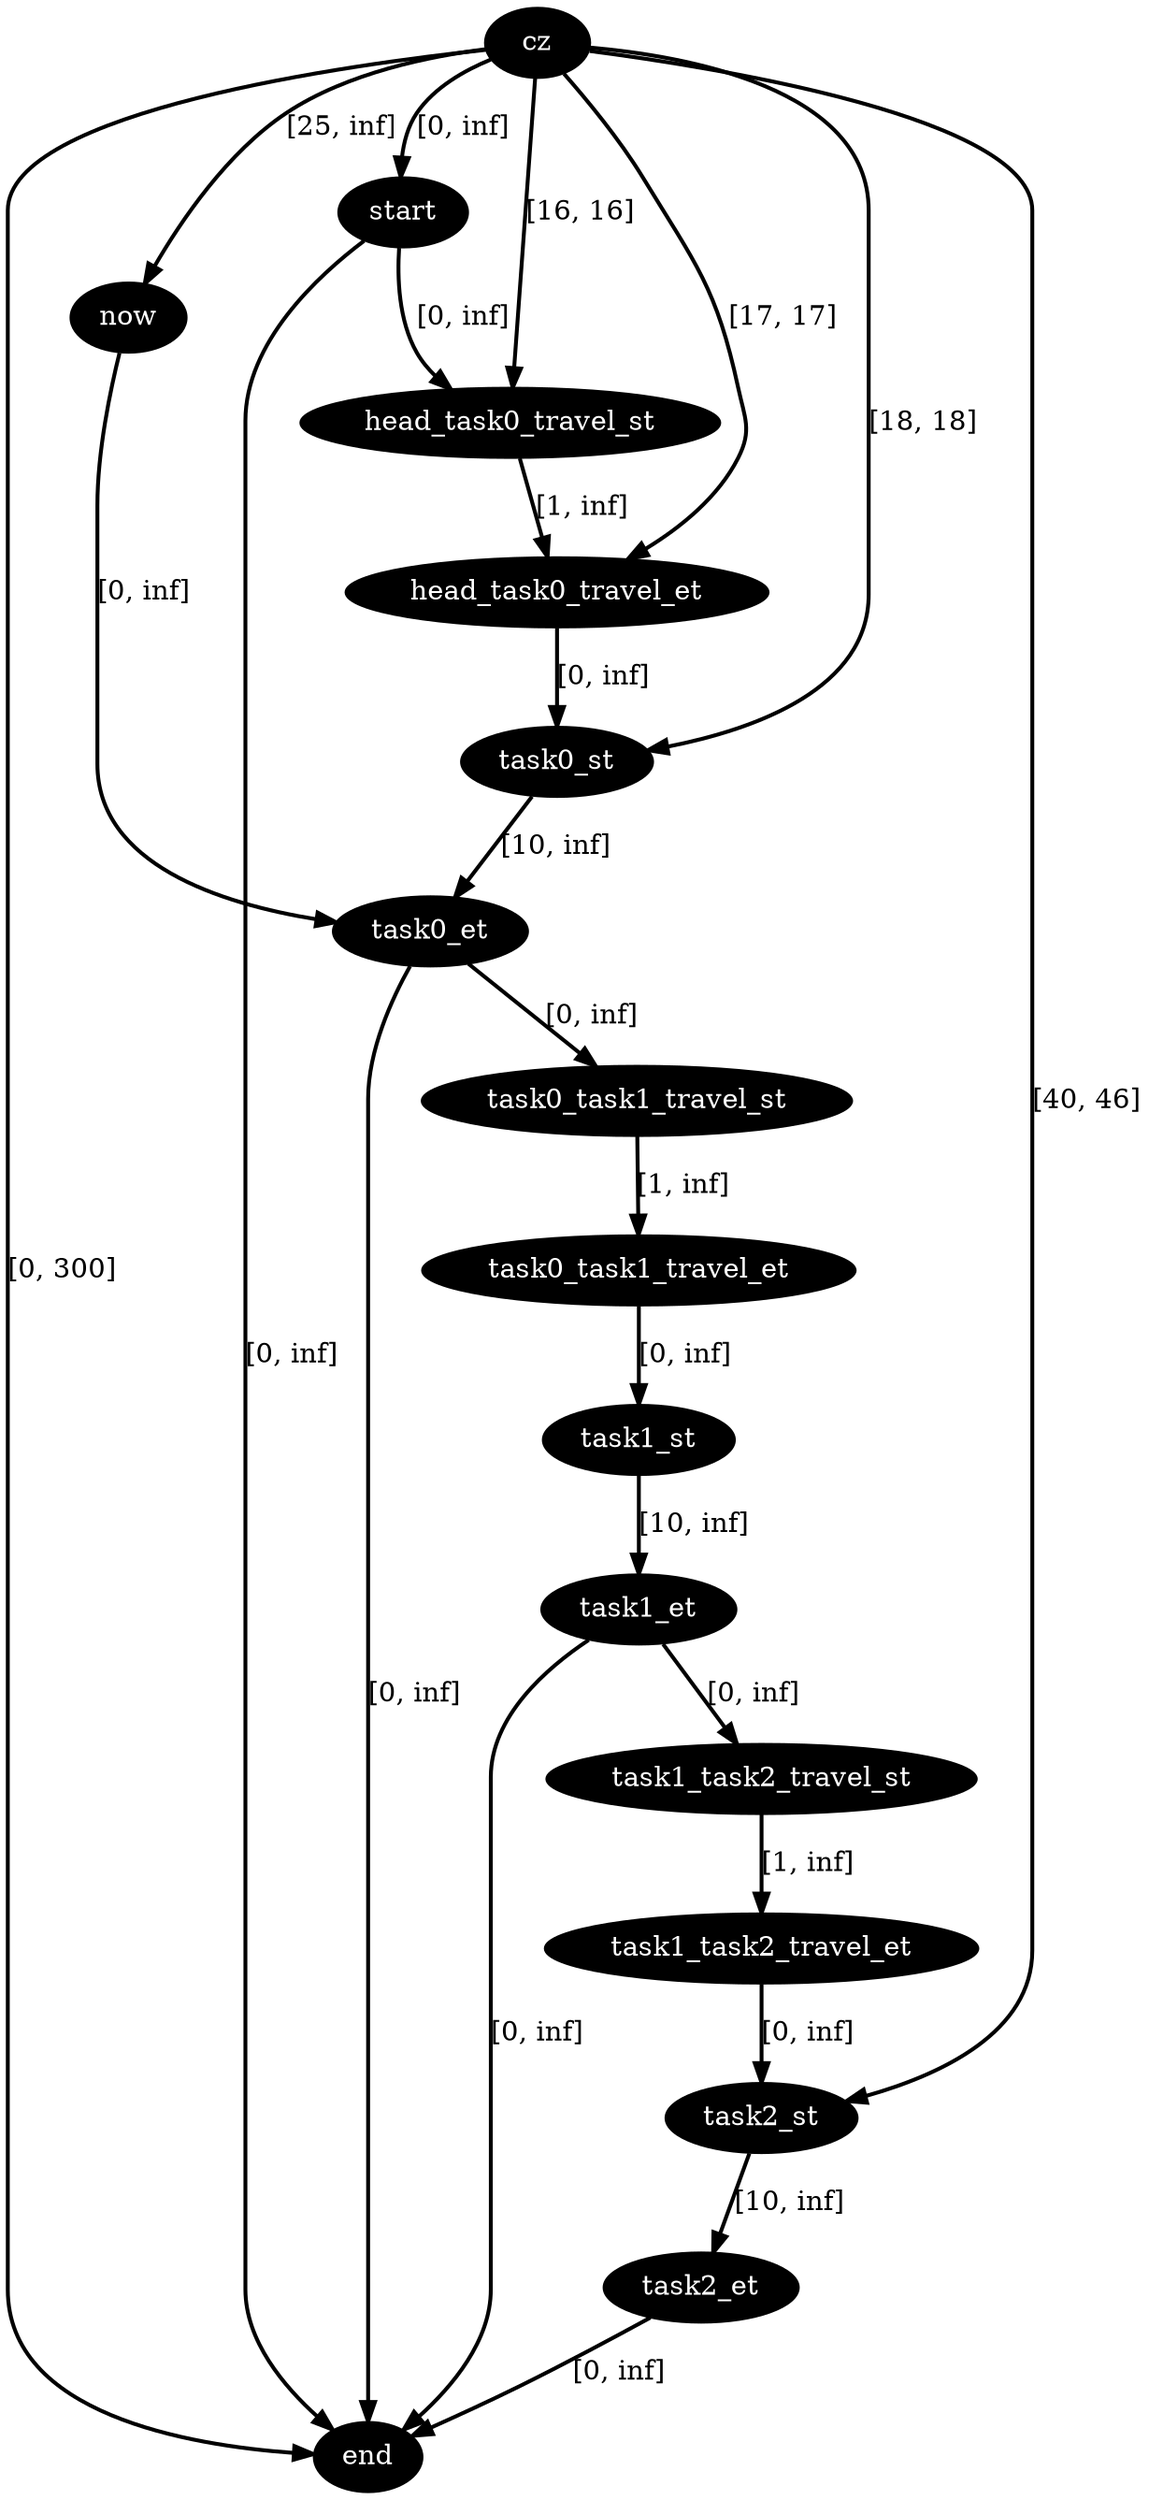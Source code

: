 digraph plan {
0[label="cz",style=filled,fillcolor=black,fontcolor=white];
1[label="start",style=filled,fillcolor=black,fontcolor=white];
2[label="now",style=filled,fillcolor=black,fontcolor=white];
3[label="end",style=filled,fillcolor=black,fontcolor=white];
6[label="head_task0_travel_st",style=filled,fillcolor=black,fontcolor=white];
7[label="head_task0_travel_et",style=filled,fillcolor=black,fontcolor=white];
8[label="task0_st",style=filled,fillcolor=black,fontcolor=white];
9[label="task0_et",style=filled,fillcolor=black,fontcolor=white];
14[label="task0_task1_travel_st",style=filled,fillcolor=black,fontcolor=white];
15[label="task0_task1_travel_et",style=filled,fillcolor=black,fontcolor=white];
16[label="task1_st",style=filled,fillcolor=black,fontcolor=white];
17[label="task1_et",style=filled,fillcolor=black,fontcolor=white];
24[label="task1_task2_travel_st",style=filled,fillcolor=black,fontcolor=white];
25[label="task1_task2_travel_et",style=filled,fillcolor=black,fontcolor=white];
26[label="task2_st",style=filled,fillcolor=black,fontcolor=white];
27[label="task2_et",style=filled,fillcolor=black,fontcolor=white];
"0"->"1"[label="[0, inf]",penwidth=2,color=black];
"0"->"3"[label="[0, 300]",penwidth=2,color=black];
"6"->"7"[label="[1, inf]",penwidth=2,color=black];
"0"->"7"[label="[17, 17]",penwidth=2,color=black];
"1"->"6"[label="[0, inf]",penwidth=2,color=black];
"0"->"6"[label="[16, 16]",penwidth=2,color=black];
"0"->"2"[label="[25, inf]",penwidth=2,color=black];
"2"->"9"[label="[0, inf]",penwidth=2,color=black];
"1"->"3"[label="[0, inf]",penwidth=2,color=black];
"9"->"3"[label="[0, inf]",penwidth=2,color=black];
"0"->"8"[label="[18, 18]",penwidth=2,color=black];
"14"->"15"[label="[1, inf]",penwidth=2,color=black];
"9"->"14"[label="[0, inf]",penwidth=2,color=black];
"8"->"9"[label="[10, inf]",penwidth=2,color=black];
"7"->"8"[label="[0, inf]",penwidth=2,color=black];
"17"->"3"[label="[0, inf]",penwidth=2,color=black];
"24"->"25"[label="[1, inf]",penwidth=2,color=black];
"17"->"24"[label="[0, inf]",penwidth=2,color=black];
"16"->"17"[label="[10, inf]",penwidth=2,color=black];
"15"->"16"[label="[0, inf]",penwidth=2,color=black];
"27"->"3"[label="[0, inf]",penwidth=2,color=black];
"0"->"26"[label="[40, 46]",penwidth=2,color=black];
"26"->"27"[label="[10, inf]",penwidth=2,color=black];
"25"->"26"[label="[0, inf]",penwidth=2,color=black];
}
